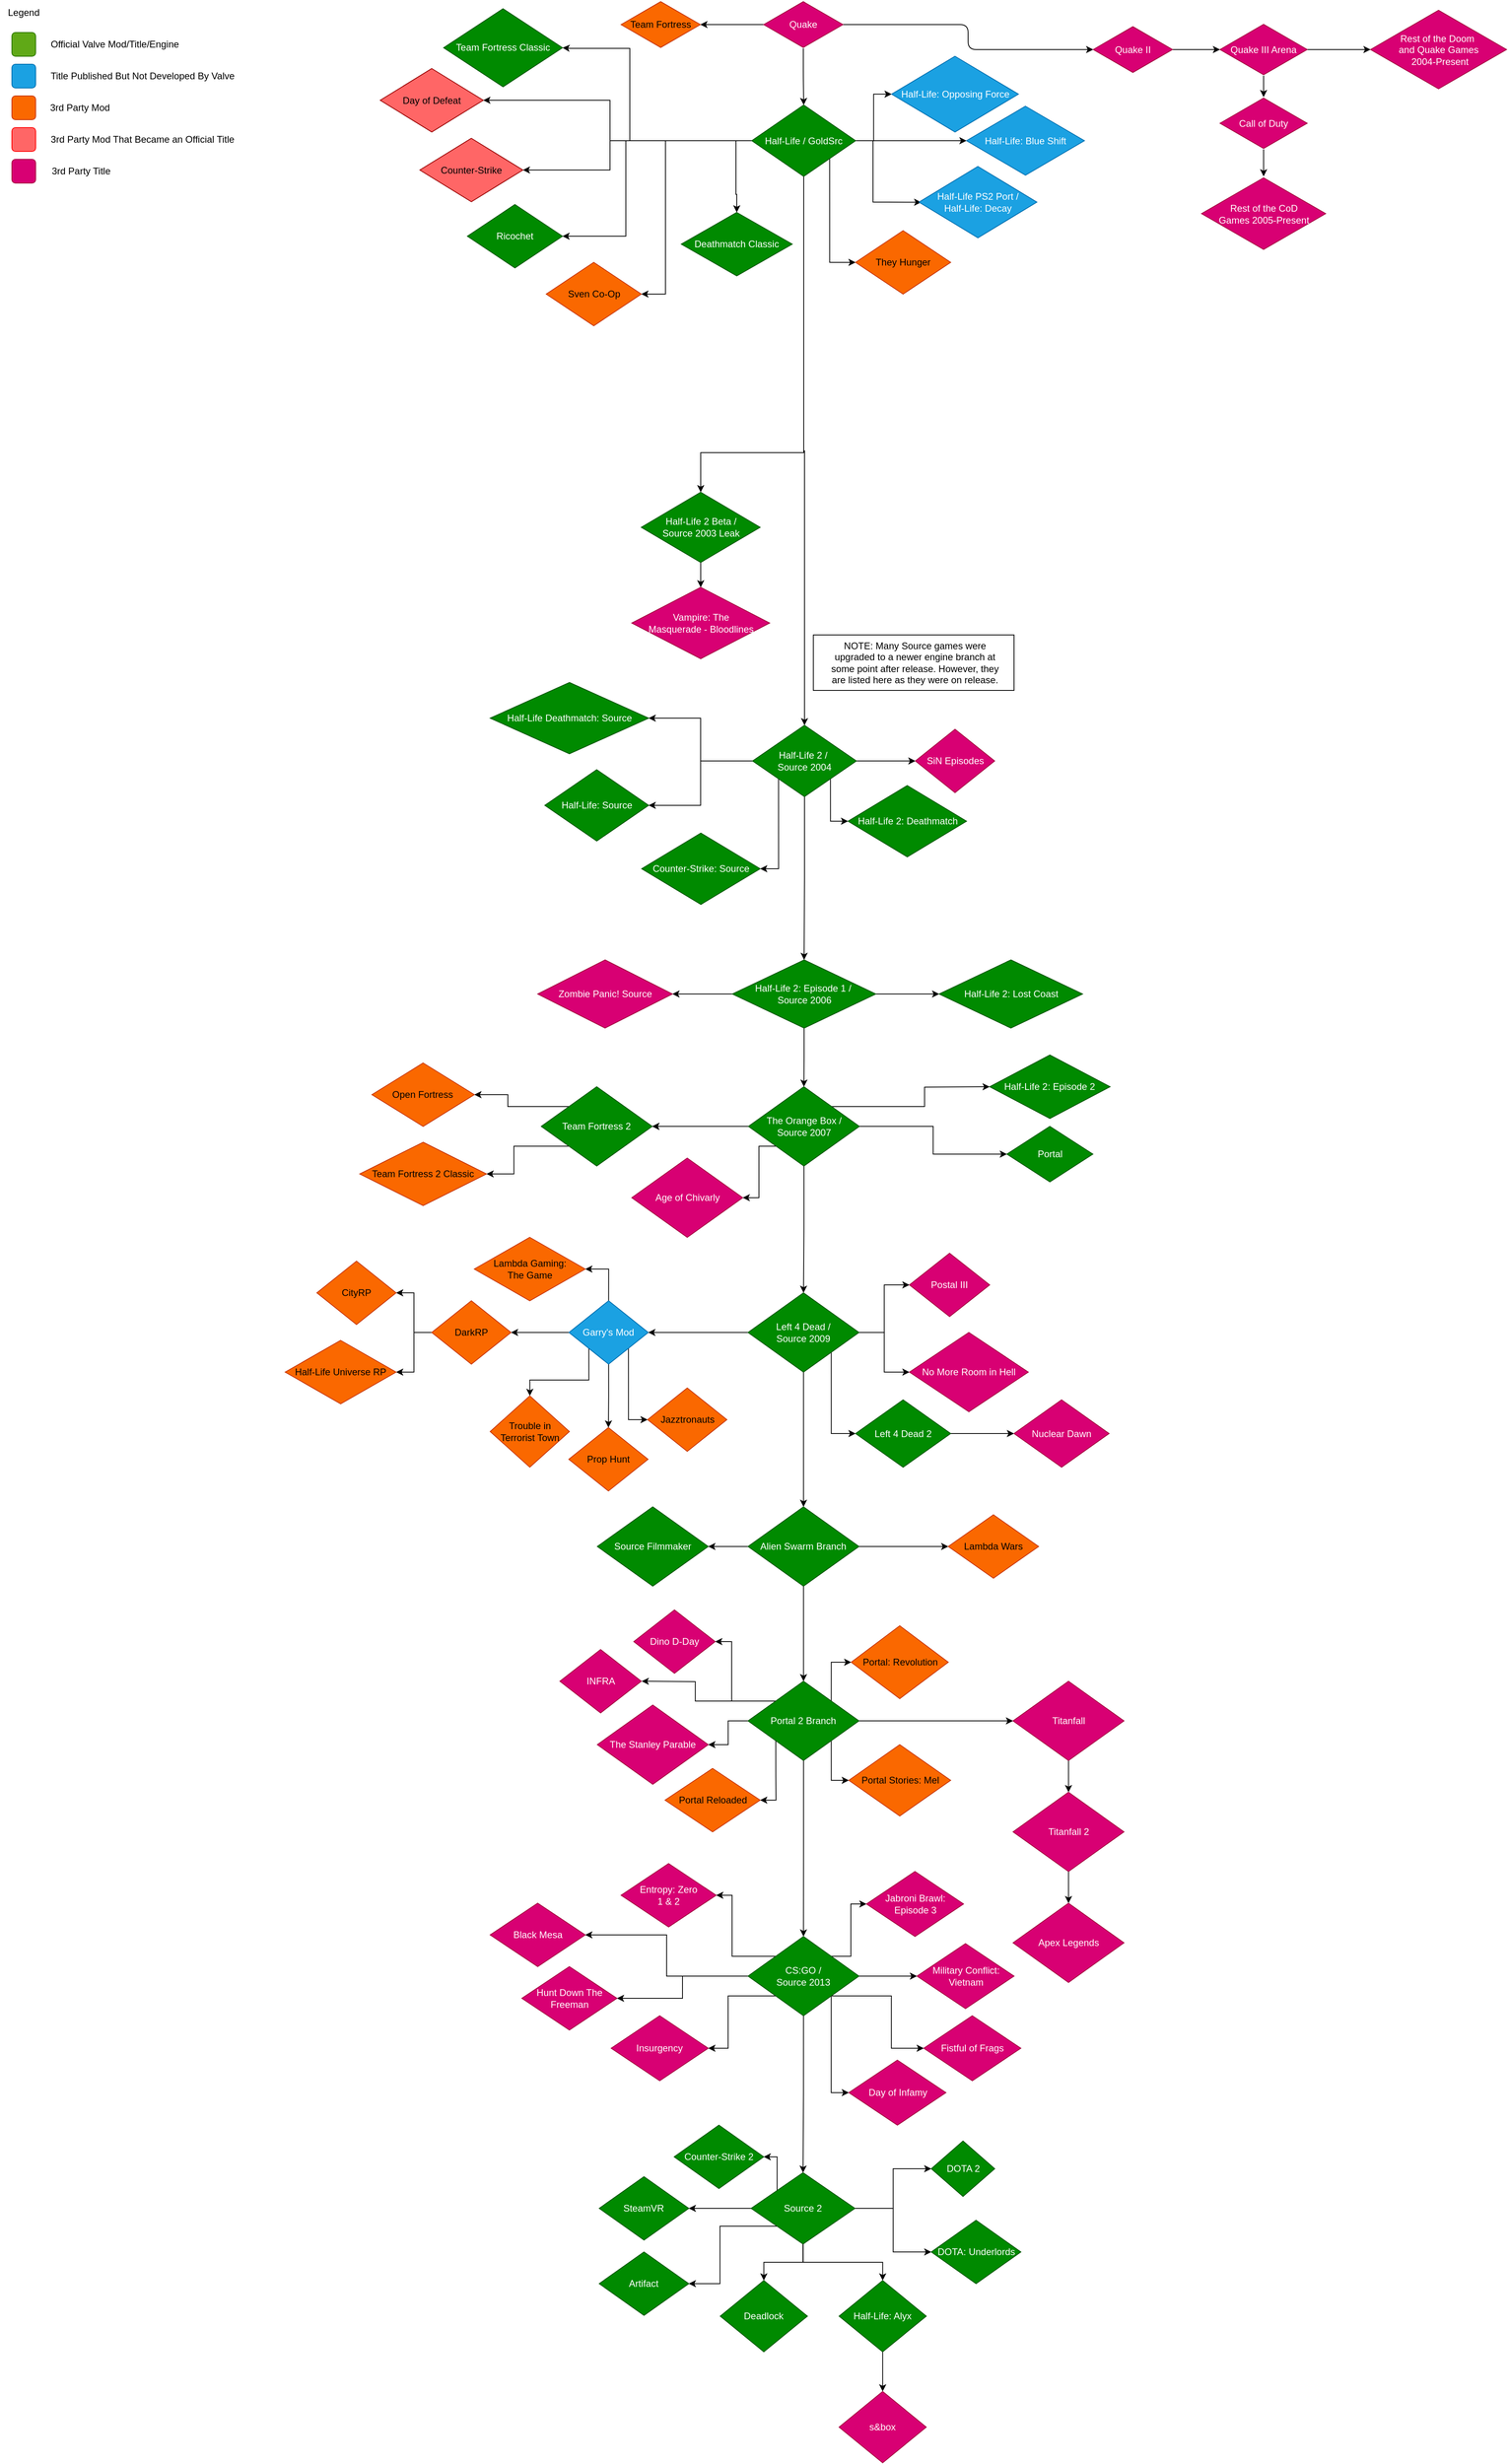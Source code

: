 <mxfile version="24.8.2">
  <diagram name="Page-1" id="zby8Wxxjh_6SGCrDghd_">
    <mxGraphModel dx="1366" dy="711" grid="1" gridSize="10" guides="1" tooltips="1" connect="1" arrows="1" fold="1" page="1" pageScale="1" pageWidth="2028" pageHeight="2028" math="0" shadow="0">
      <root>
        <mxCell id="0" />
        <mxCell id="1" parent="0" />
        <mxCell id="NXid-BT4yfgxMKIQa66q-1" value="" style="whiteSpace=wrap;html=1;aspect=fixed;fillColor=#60a917;strokeColor=#2D7600;fontColor=#ffffff;rounded=1;" parent="1" vertex="1">
          <mxGeometry x="15" y="50" width="30" height="30" as="geometry" />
        </mxCell>
        <mxCell id="NXid-BT4yfgxMKIQa66q-2" value="&lt;div&gt;Legend&lt;/div&gt;" style="text;html=1;align=center;verticalAlign=middle;whiteSpace=wrap;rounded=1;" parent="1" vertex="1">
          <mxGeometry y="10" width="60" height="30" as="geometry" />
        </mxCell>
        <mxCell id="NXid-BT4yfgxMKIQa66q-3" value="Official Valve Mod/Title/Engine" style="text;html=1;align=center;verticalAlign=middle;whiteSpace=wrap;rounded=1;" parent="1" vertex="1">
          <mxGeometry x="60" y="50" width="170" height="30" as="geometry" />
        </mxCell>
        <mxCell id="NXid-BT4yfgxMKIQa66q-5" value="" style="whiteSpace=wrap;html=1;aspect=fixed;fillColor=#1ba1e2;strokeColor=#006EAF;fontColor=#ffffff;rounded=1;" parent="1" vertex="1">
          <mxGeometry x="15" y="90" width="30" height="30" as="geometry" />
        </mxCell>
        <mxCell id="NXid-BT4yfgxMKIQa66q-6" value="Title Published But Not Developed By Valve" style="text;html=1;align=center;verticalAlign=middle;whiteSpace=wrap;rounded=1;" parent="1" vertex="1">
          <mxGeometry x="60" y="90" width="240" height="30" as="geometry" />
        </mxCell>
        <mxCell id="C-jzJU40o5kUoUtQNF1t-1" value="" style="whiteSpace=wrap;html=1;aspect=fixed;fillColor=#fa6800;strokeColor=#C73500;fontColor=#000000;rounded=1;" vertex="1" parent="1">
          <mxGeometry x="15" y="130" width="30" height="30" as="geometry" />
        </mxCell>
        <mxCell id="C-jzJU40o5kUoUtQNF1t-2" value="3rd Party Mod" style="text;html=1;align=center;verticalAlign=middle;whiteSpace=wrap;rounded=1;arcSize=50;" vertex="1" parent="1">
          <mxGeometry x="61" y="130" width="80" height="30" as="geometry" />
        </mxCell>
        <mxCell id="C-jzJU40o5kUoUtQNF1t-7" value="" style="whiteSpace=wrap;html=1;aspect=fixed;fillColor=#d80073;strokeColor=#A50040;fontColor=#ffffff;rounded=1;" vertex="1" parent="1">
          <mxGeometry x="15" y="210" width="30" height="30" as="geometry" />
        </mxCell>
        <mxCell id="C-jzJU40o5kUoUtQNF1t-8" value="&lt;div&gt;3rd Party Title&lt;/div&gt;" style="text;html=1;align=center;verticalAlign=middle;whiteSpace=wrap;rounded=1;" vertex="1" parent="1">
          <mxGeometry x="60" y="210" width="85" height="30" as="geometry" />
        </mxCell>
        <mxCell id="C-jzJU40o5kUoUtQNF1t-10" value="" style="whiteSpace=wrap;html=1;aspect=fixed;fillColor=#FF6666;strokeColor=#FF0000;rounded=1;" vertex="1" parent="1">
          <mxGeometry x="15" y="170" width="30" height="30" as="geometry" />
        </mxCell>
        <mxCell id="C-jzJU40o5kUoUtQNF1t-11" value="3rd Party Mod That Became an Official Title" style="text;html=1;align=center;verticalAlign=middle;whiteSpace=wrap;rounded=1;" vertex="1" parent="1">
          <mxGeometry x="60" y="170" width="240" height="30" as="geometry" />
        </mxCell>
        <mxCell id="C-jzJU40o5kUoUtQNF1t-25" value="" style="edgeStyle=orthogonalEdgeStyle;orthogonalLoop=1;jettySize=auto;html=1;fontFamily=Helvetica;fontSize=12;fontColor=default;resizable=1;rounded=1;entryX=0.5;entryY=0;entryDx=0;entryDy=0;" edge="1" parent="1" source="C-jzJU40o5kUoUtQNF1t-17" target="C-jzJU40o5kUoUtQNF1t-59">
          <mxGeometry relative="1" as="geometry">
            <mxPoint x="1014" y="150" as="targetPoint" />
          </mxGeometry>
        </mxCell>
        <mxCell id="C-jzJU40o5kUoUtQNF1t-27" value="" style="edgeStyle=orthogonalEdgeStyle;orthogonalLoop=1;jettySize=auto;html=1;fontFamily=Helvetica;fontSize=12;fontColor=default;resizable=1;rounded=1;" edge="1" parent="1" source="C-jzJU40o5kUoUtQNF1t-17" target="C-jzJU40o5kUoUtQNF1t-26">
          <mxGeometry relative="1" as="geometry" />
        </mxCell>
        <mxCell id="C-jzJU40o5kUoUtQNF1t-96" value="" style="edgeStyle=orthogonalEdgeStyle;rounded=0;orthogonalLoop=1;jettySize=auto;html=1;" edge="1" parent="1" source="C-jzJU40o5kUoUtQNF1t-17" target="C-jzJU40o5kUoUtQNF1t-95">
          <mxGeometry relative="1" as="geometry" />
        </mxCell>
        <mxCell id="C-jzJU40o5kUoUtQNF1t-17" value="&lt;div&gt;Quake&lt;/div&gt;" style="html=1;whiteSpace=wrap;aspect=fixed;shape=isoRectangle;movable=1;resizable=1;rotatable=1;deletable=1;editable=1;locked=0;connectable=1;points=[[0,0.5,0,0,0],[0.5,0,0,0,0],[0.5,1,0,0,0],[1,0.5,0,0,0]];fillColor=#d80073;fontColor=#ffffff;strokeColor=#A50040;rounded=1;" vertex="1" parent="1">
          <mxGeometry x="964" y="10" width="100" height="60" as="geometry" />
        </mxCell>
        <mxCell id="C-jzJU40o5kUoUtQNF1t-29" value="" style="edgeStyle=orthogonalEdgeStyle;orthogonalLoop=1;jettySize=auto;html=1;fontFamily=Helvetica;fontSize=12;fontColor=default;resizable=1;rounded=1;" edge="1" parent="1" source="C-jzJU40o5kUoUtQNF1t-26" target="C-jzJU40o5kUoUtQNF1t-28">
          <mxGeometry relative="1" as="geometry" />
        </mxCell>
        <mxCell id="C-jzJU40o5kUoUtQNF1t-26" value="&lt;div&gt;Quake II&lt;/div&gt;" style="html=1;whiteSpace=wrap;aspect=fixed;shape=isoRectangle;movable=1;resizable=1;rotatable=1;deletable=1;editable=1;locked=0;connectable=1;points=[[0,0.5,0,0,0],[0.5,0,0,0,0],[0.5,1,0,0,0],[1,0.5,0,0,0]];fillColor=#d80073;fontColor=#ffffff;strokeColor=#A50040;rounded=1;" vertex="1" parent="1">
          <mxGeometry x="1380" y="41.5" width="100" height="60" as="geometry" />
        </mxCell>
        <mxCell id="C-jzJU40o5kUoUtQNF1t-38" value="" style="edgeStyle=orthogonalEdgeStyle;orthogonalLoop=1;jettySize=auto;html=1;fontFamily=Helvetica;fontSize=12;fontColor=default;resizable=1;rounded=1;" edge="1" parent="1" source="C-jzJU40o5kUoUtQNF1t-28" target="C-jzJU40o5kUoUtQNF1t-37">
          <mxGeometry relative="1" as="geometry" />
        </mxCell>
        <mxCell id="C-jzJU40o5kUoUtQNF1t-40" value="" style="edgeStyle=orthogonalEdgeStyle;orthogonalLoop=1;jettySize=auto;html=1;fontFamily=Helvetica;fontSize=12;fontColor=default;resizable=1;rounded=1;" edge="1" parent="1" source="C-jzJU40o5kUoUtQNF1t-28" target="C-jzJU40o5kUoUtQNF1t-39">
          <mxGeometry relative="1" as="geometry" />
        </mxCell>
        <mxCell id="C-jzJU40o5kUoUtQNF1t-28" value="&lt;div&gt;Quake III Arena&lt;/div&gt;" style="html=1;whiteSpace=wrap;aspect=fixed;shape=isoRectangle;movable=1;resizable=1;rotatable=1;deletable=1;editable=1;locked=0;connectable=1;points=[[0,0.5,0,0,0],[0.5,0,0,0,0],[0.5,1,0,0,0],[1,0.5,0,0,0]];fillColor=#d80073;fontColor=#ffffff;strokeColor=#A50040;rounded=1;" vertex="1" parent="1">
          <mxGeometry x="1540" y="38.5" width="110" height="66" as="geometry" />
        </mxCell>
        <mxCell id="C-jzJU40o5kUoUtQNF1t-61" value="" style="edgeStyle=orthogonalEdgeStyle;rounded=0;orthogonalLoop=1;jettySize=auto;html=1;" edge="1" parent="1" source="C-jzJU40o5kUoUtQNF1t-37" target="C-jzJU40o5kUoUtQNF1t-60">
          <mxGeometry relative="1" as="geometry" />
        </mxCell>
        <mxCell id="C-jzJU40o5kUoUtQNF1t-37" value="&lt;div&gt;Call of Duty&lt;/div&gt;" style="html=1;whiteSpace=wrap;aspect=fixed;shape=isoRectangle;movable=1;resizable=1;rotatable=1;deletable=1;editable=1;locked=0;connectable=1;points=[[0,0.5,0,0,0],[0.5,0,0,0,0],[0.5,1,0,0,0],[1,0.5,0,0,0]];fillColor=#d80073;fontColor=#ffffff;strokeColor=#A50040;rounded=1;" vertex="1" parent="1">
          <mxGeometry x="1540" y="131.5" width="110" height="66" as="geometry" />
        </mxCell>
        <mxCell id="C-jzJU40o5kUoUtQNF1t-39" value="&lt;div&gt;Rest of the Doom&amp;nbsp;&lt;/div&gt;&lt;div&gt;and Quake Games&lt;/div&gt;&amp;nbsp;2004-Present" style="html=1;whiteSpace=wrap;aspect=fixed;shape=isoRectangle;movable=1;resizable=1;rotatable=1;deletable=1;editable=1;locked=0;connectable=1;points=[[0,0.5,0,0,0],[0.5,0,0,0,0],[0.5,1,0,0,0],[1,0.5,0,0,0]];fillColor=#d80073;fontColor=#ffffff;strokeColor=#A50040;rounded=1;" vertex="1" parent="1">
          <mxGeometry x="1730" y="20" width="171.67" height="103" as="geometry" />
        </mxCell>
        <mxCell id="C-jzJU40o5kUoUtQNF1t-63" value="" style="edgeStyle=orthogonalEdgeStyle;rounded=0;orthogonalLoop=1;jettySize=auto;html=1;" edge="1" parent="1" source="C-jzJU40o5kUoUtQNF1t-59" target="C-jzJU40o5kUoUtQNF1t-62">
          <mxGeometry relative="1" as="geometry" />
        </mxCell>
        <mxCell id="C-jzJU40o5kUoUtQNF1t-83" style="edgeStyle=orthogonalEdgeStyle;rounded=0;orthogonalLoop=1;jettySize=auto;html=1;exitX=0.5;exitY=1;exitDx=0;exitDy=0;entryX=0.5;entryY=0;entryDx=0;entryDy=0;" edge="1" parent="1" source="C-jzJU40o5kUoUtQNF1t-59" target="C-jzJU40o5kUoUtQNF1t-81">
          <mxGeometry relative="1" as="geometry">
            <Array as="points">
              <mxPoint x="1015" y="580" />
              <mxPoint x="885" y="580" />
            </Array>
          </mxGeometry>
        </mxCell>
        <mxCell id="C-jzJU40o5kUoUtQNF1t-100" style="edgeStyle=orthogonalEdgeStyle;rounded=0;orthogonalLoop=1;jettySize=auto;html=1;exitX=0;exitY=0.5;exitDx=0;exitDy=0;entryX=1;entryY=0.5;entryDx=0;entryDy=0;" edge="1" parent="1" source="C-jzJU40o5kUoUtQNF1t-59" target="C-jzJU40o5kUoUtQNF1t-99">
          <mxGeometry relative="1" as="geometry">
            <Array as="points">
              <mxPoint x="795" y="187" />
              <mxPoint x="795" y="70" />
              <mxPoint x="720" y="70" />
            </Array>
          </mxGeometry>
        </mxCell>
        <mxCell id="C-jzJU40o5kUoUtQNF1t-104" style="edgeStyle=orthogonalEdgeStyle;rounded=0;orthogonalLoop=1;jettySize=auto;html=1;exitX=0;exitY=0.5;exitDx=0;exitDy=0;entryX=1;entryY=0.5;entryDx=0;entryDy=0;" edge="1" parent="1" source="C-jzJU40o5kUoUtQNF1t-59" target="C-jzJU40o5kUoUtQNF1t-103">
          <mxGeometry relative="1" as="geometry">
            <Array as="points">
              <mxPoint x="770" y="187" />
              <mxPoint x="770" y="135" />
            </Array>
          </mxGeometry>
        </mxCell>
        <mxCell id="C-jzJU40o5kUoUtQNF1t-106" style="edgeStyle=orthogonalEdgeStyle;rounded=0;orthogonalLoop=1;jettySize=auto;html=1;exitX=0;exitY=0.5;exitDx=0;exitDy=0;entryX=1;entryY=0.5;entryDx=0;entryDy=0;" edge="1" parent="1" source="C-jzJU40o5kUoUtQNF1t-59" target="C-jzJU40o5kUoUtQNF1t-105">
          <mxGeometry relative="1" as="geometry">
            <Array as="points">
              <mxPoint x="770" y="187" />
              <mxPoint x="770" y="223" />
            </Array>
          </mxGeometry>
        </mxCell>
        <mxCell id="C-jzJU40o5kUoUtQNF1t-108" style="edgeStyle=orthogonalEdgeStyle;rounded=0;orthogonalLoop=1;jettySize=auto;html=1;exitX=0;exitY=0.5;exitDx=0;exitDy=0;entryX=1;entryY=0.5;entryDx=0;entryDy=0;" edge="1" parent="1" source="C-jzJU40o5kUoUtQNF1t-59" target="C-jzJU40o5kUoUtQNF1t-107">
          <mxGeometry relative="1" as="geometry">
            <Array as="points">
              <mxPoint x="790" y="187" />
              <mxPoint x="790" y="307" />
            </Array>
          </mxGeometry>
        </mxCell>
        <mxCell id="C-jzJU40o5kUoUtQNF1t-110" style="edgeStyle=orthogonalEdgeStyle;rounded=0;orthogonalLoop=1;jettySize=auto;html=1;exitX=1;exitY=0.5;exitDx=0;exitDy=0;" edge="1" parent="1" source="C-jzJU40o5kUoUtQNF1t-59" target="C-jzJU40o5kUoUtQNF1t-109">
          <mxGeometry relative="1" as="geometry" />
        </mxCell>
        <mxCell id="C-jzJU40o5kUoUtQNF1t-112" style="edgeStyle=orthogonalEdgeStyle;rounded=0;orthogonalLoop=1;jettySize=auto;html=1;exitX=1;exitY=0.5;exitDx=0;exitDy=0;entryX=0;entryY=0.5;entryDx=0;entryDy=0;" edge="1" parent="1" source="C-jzJU40o5kUoUtQNF1t-59" target="C-jzJU40o5kUoUtQNF1t-111">
          <mxGeometry relative="1" as="geometry" />
        </mxCell>
        <mxCell id="C-jzJU40o5kUoUtQNF1t-114" style="edgeStyle=orthogonalEdgeStyle;rounded=0;orthogonalLoop=1;jettySize=auto;html=1;exitX=1;exitY=0.5;exitDx=0;exitDy=0;entryX=0.019;entryY=0.502;entryDx=0;entryDy=0;entryPerimeter=0;" edge="1" parent="1">
          <mxGeometry relative="1" as="geometry">
            <mxPoint x="1082" y="186.5" as="sourcePoint" />
            <mxPoint x="1162.828" y="264.18" as="targetPoint" />
            <Array as="points">
              <mxPoint x="1102" y="187" />
              <mxPoint x="1102" y="264" />
              <mxPoint x="1120" y="264" />
            </Array>
          </mxGeometry>
        </mxCell>
        <mxCell id="C-jzJU40o5kUoUtQNF1t-116" style="edgeStyle=orthogonalEdgeStyle;rounded=0;orthogonalLoop=1;jettySize=auto;html=1;exitX=0;exitY=0.5;exitDx=0;exitDy=0;entryX=1;entryY=0.5;entryDx=0;entryDy=0;" edge="1" parent="1" source="C-jzJU40o5kUoUtQNF1t-59" target="C-jzJU40o5kUoUtQNF1t-115">
          <mxGeometry relative="1" as="geometry">
            <Array as="points">
              <mxPoint x="840" y="187" />
              <mxPoint x="840" y="380" />
            </Array>
          </mxGeometry>
        </mxCell>
        <mxCell id="C-jzJU40o5kUoUtQNF1t-122" style="edgeStyle=orthogonalEdgeStyle;rounded=0;orthogonalLoop=1;jettySize=auto;html=1;exitX=0;exitY=0.5;exitDx=0;exitDy=0;" edge="1" parent="1" source="C-jzJU40o5kUoUtQNF1t-59" target="C-jzJU40o5kUoUtQNF1t-118">
          <mxGeometry relative="1" as="geometry" />
        </mxCell>
        <mxCell id="C-jzJU40o5kUoUtQNF1t-169" style="edgeStyle=orthogonalEdgeStyle;rounded=0;orthogonalLoop=1;jettySize=auto;html=1;exitX=1;exitY=1;exitDx=0;exitDy=0;entryX=0;entryY=0.5;entryDx=0;entryDy=0;" edge="1" parent="1" source="C-jzJU40o5kUoUtQNF1t-59" target="C-jzJU40o5kUoUtQNF1t-168">
          <mxGeometry relative="1" as="geometry" />
        </mxCell>
        <mxCell id="C-jzJU40o5kUoUtQNF1t-59" value="Half-Life / GoldSrc" style="rhombus;whiteSpace=wrap;html=1;fillColor=#008a00;fontColor=#ffffff;strokeColor=#005700;" vertex="1" parent="1">
          <mxGeometry x="949" y="141.5" width="131" height="90" as="geometry" />
        </mxCell>
        <mxCell id="C-jzJU40o5kUoUtQNF1t-60" value="&lt;div&gt;Rest of the CoD&lt;/div&gt;&lt;div&gt;Games 2005-Present&lt;/div&gt;" style="html=1;whiteSpace=wrap;aspect=fixed;shape=isoRectangle;movable=1;resizable=1;rotatable=1;deletable=1;editable=1;locked=0;connectable=1;points=[[0,0.5,0,0,0],[0.5,0,0,0,0],[0.5,1,0,0,0],[1,0.5,0,0,0]];fillColor=#d80073;fontColor=#ffffff;strokeColor=#A50040;rounded=1;" vertex="1" parent="1">
          <mxGeometry x="1516.67" y="231.5" width="156.67" height="94" as="geometry" />
        </mxCell>
        <mxCell id="C-jzJU40o5kUoUtQNF1t-80" style="edgeStyle=orthogonalEdgeStyle;rounded=0;orthogonalLoop=1;jettySize=auto;html=1;exitX=1;exitY=0.5;exitDx=0;exitDy=0;entryX=0;entryY=0.5;entryDx=0;entryDy=0;" edge="1" parent="1" source="C-jzJU40o5kUoUtQNF1t-62" target="C-jzJU40o5kUoUtQNF1t-79">
          <mxGeometry relative="1" as="geometry" />
        </mxCell>
        <mxCell id="C-jzJU40o5kUoUtQNF1t-160" value="" style="edgeStyle=orthogonalEdgeStyle;rounded=0;orthogonalLoop=1;jettySize=auto;html=1;" edge="1" parent="1" source="C-jzJU40o5kUoUtQNF1t-62" target="C-jzJU40o5kUoUtQNF1t-159">
          <mxGeometry relative="1" as="geometry" />
        </mxCell>
        <mxCell id="C-jzJU40o5kUoUtQNF1t-165" style="edgeStyle=orthogonalEdgeStyle;rounded=0;orthogonalLoop=1;jettySize=auto;html=1;exitX=0;exitY=0.5;exitDx=0;exitDy=0;" edge="1" parent="1" source="C-jzJU40o5kUoUtQNF1t-62" target="C-jzJU40o5kUoUtQNF1t-164">
          <mxGeometry relative="1" as="geometry" />
        </mxCell>
        <mxCell id="C-jzJU40o5kUoUtQNF1t-185" style="edgeStyle=orthogonalEdgeStyle;rounded=0;orthogonalLoop=1;jettySize=auto;html=1;exitX=1;exitY=1;exitDx=0;exitDy=0;entryX=0;entryY=0.5;entryDx=0;entryDy=0;" edge="1" parent="1" source="C-jzJU40o5kUoUtQNF1t-62" target="C-jzJU40o5kUoUtQNF1t-184">
          <mxGeometry relative="1" as="geometry" />
        </mxCell>
        <mxCell id="C-jzJU40o5kUoUtQNF1t-187" style="edgeStyle=orthogonalEdgeStyle;rounded=0;orthogonalLoop=1;jettySize=auto;html=1;exitX=0;exitY=0.5;exitDx=0;exitDy=0;entryX=1;entryY=0.5;entryDx=0;entryDy=0;" edge="1" parent="1" source="C-jzJU40o5kUoUtQNF1t-62" target="C-jzJU40o5kUoUtQNF1t-186">
          <mxGeometry relative="1" as="geometry" />
        </mxCell>
        <mxCell id="C-jzJU40o5kUoUtQNF1t-195" style="edgeStyle=orthogonalEdgeStyle;rounded=0;orthogonalLoop=1;jettySize=auto;html=1;exitX=0;exitY=1;exitDx=0;exitDy=0;entryX=1;entryY=0.5;entryDx=0;entryDy=0;" edge="1" parent="1" source="C-jzJU40o5kUoUtQNF1t-62" target="C-jzJU40o5kUoUtQNF1t-166">
          <mxGeometry relative="1" as="geometry" />
        </mxCell>
        <mxCell id="C-jzJU40o5kUoUtQNF1t-62" value="&lt;div&gt;Half-Life 2 /&amp;nbsp;&lt;/div&gt;&lt;div&gt;Source 2004&lt;/div&gt;" style="rhombus;whiteSpace=wrap;html=1;fillColor=#008a00;fontColor=#ffffff;strokeColor=#005700;" vertex="1" parent="1">
          <mxGeometry x="950" y="924" width="131" height="90" as="geometry" />
        </mxCell>
        <mxCell id="C-jzJU40o5kUoUtQNF1t-71" style="edgeStyle=orthogonalEdgeStyle;rounded=0;orthogonalLoop=1;jettySize=auto;html=1;exitX=0.5;exitY=1;exitDx=0;exitDy=0;entryX=0.5;entryY=0;entryDx=0;entryDy=0;" edge="1" parent="1" source="C-jzJU40o5kUoUtQNF1t-64" target="C-jzJU40o5kUoUtQNF1t-70">
          <mxGeometry relative="1" as="geometry" />
        </mxCell>
        <mxCell id="C-jzJU40o5kUoUtQNF1t-73" style="edgeStyle=orthogonalEdgeStyle;rounded=0;orthogonalLoop=1;jettySize=auto;html=1;exitX=0.5;exitY=1;exitDx=0;exitDy=0;entryX=0.5;entryY=0;entryDx=0;entryDy=0;" edge="1" parent="1" source="C-jzJU40o5kUoUtQNF1t-64" target="C-jzJU40o5kUoUtQNF1t-72">
          <mxGeometry relative="1" as="geometry" />
        </mxCell>
        <mxCell id="C-jzJU40o5kUoUtQNF1t-98" style="edgeStyle=orthogonalEdgeStyle;rounded=0;orthogonalLoop=1;jettySize=auto;html=1;exitX=1;exitY=0.5;exitDx=0;exitDy=0;entryX=0;entryY=0.5;entryDx=0;entryDy=0;" edge="1" parent="1" source="C-jzJU40o5kUoUtQNF1t-64" target="C-jzJU40o5kUoUtQNF1t-97">
          <mxGeometry relative="1" as="geometry" />
        </mxCell>
        <mxCell id="C-jzJU40o5kUoUtQNF1t-223" value="" style="edgeStyle=orthogonalEdgeStyle;rounded=0;orthogonalLoop=1;jettySize=auto;html=1;" edge="1" parent="1" source="C-jzJU40o5kUoUtQNF1t-64" target="C-jzJU40o5kUoUtQNF1t-222">
          <mxGeometry relative="1" as="geometry" />
        </mxCell>
        <mxCell id="C-jzJU40o5kUoUtQNF1t-240" style="edgeStyle=orthogonalEdgeStyle;rounded=0;orthogonalLoop=1;jettySize=auto;html=1;exitX=0;exitY=1;exitDx=0;exitDy=0;entryX=1;entryY=0.5;entryDx=0;entryDy=0;" edge="1" parent="1" source="C-jzJU40o5kUoUtQNF1t-64" target="C-jzJU40o5kUoUtQNF1t-239">
          <mxGeometry relative="1" as="geometry" />
        </mxCell>
        <mxCell id="C-jzJU40o5kUoUtQNF1t-242" style="edgeStyle=orthogonalEdgeStyle;rounded=0;orthogonalLoop=1;jettySize=auto;html=1;exitX=1;exitY=0.5;exitDx=0;exitDy=0;entryX=0;entryY=0.5;entryDx=0;entryDy=0;" edge="1" parent="1" source="C-jzJU40o5kUoUtQNF1t-64" target="C-jzJU40o5kUoUtQNF1t-241">
          <mxGeometry relative="1" as="geometry" />
        </mxCell>
        <mxCell id="C-jzJU40o5kUoUtQNF1t-245" style="edgeStyle=orthogonalEdgeStyle;rounded=0;orthogonalLoop=1;jettySize=auto;html=1;exitX=0;exitY=0;exitDx=0;exitDy=0;entryX=1;entryY=0.5;entryDx=0;entryDy=0;" edge="1" parent="1" source="C-jzJU40o5kUoUtQNF1t-64" target="C-jzJU40o5kUoUtQNF1t-244">
          <mxGeometry relative="1" as="geometry" />
        </mxCell>
        <mxCell id="C-jzJU40o5kUoUtQNF1t-64" value="Source 2" style="rhombus;whiteSpace=wrap;html=1;fillColor=#008a00;fontColor=#ffffff;strokeColor=#005700;" vertex="1" parent="1">
          <mxGeometry x="948.17" y="2750" width="131" height="90" as="geometry" />
        </mxCell>
        <mxCell id="C-jzJU40o5kUoUtQNF1t-75" style="edgeStyle=orthogonalEdgeStyle;rounded=0;orthogonalLoop=1;jettySize=auto;html=1;exitX=0.5;exitY=1;exitDx=0;exitDy=0;" edge="1" parent="1" source="C-jzJU40o5kUoUtQNF1t-70" target="C-jzJU40o5kUoUtQNF1t-74">
          <mxGeometry relative="1" as="geometry" />
        </mxCell>
        <mxCell id="C-jzJU40o5kUoUtQNF1t-70" value="Half-Life: Alyx" style="rhombus;whiteSpace=wrap;html=1;fillColor=#008a00;fontColor=#ffffff;strokeColor=#005700;" vertex="1" parent="1">
          <mxGeometry x="1059.17" y="2886" width="110" height="90" as="geometry" />
        </mxCell>
        <mxCell id="C-jzJU40o5kUoUtQNF1t-72" value="Deadlock" style="rhombus;whiteSpace=wrap;html=1;fillColor=#008a00;fontColor=#ffffff;strokeColor=#005700;" vertex="1" parent="1">
          <mxGeometry x="909.17" y="2886" width="110" height="90" as="geometry" />
        </mxCell>
        <mxCell id="C-jzJU40o5kUoUtQNF1t-74" value="s&amp;amp;box" style="rhombus;whiteSpace=wrap;html=1;fillColor=#d80073;fontColor=#ffffff;strokeColor=#A50040;" vertex="1" parent="1">
          <mxGeometry x="1059.17" y="3026" width="110" height="90" as="geometry" />
        </mxCell>
        <mxCell id="C-jzJU40o5kUoUtQNF1t-79" value="SiN Episodes" style="rhombus;whiteSpace=wrap;html=1;fillColor=#d80073;fontColor=#ffffff;strokeColor=#A50040;" vertex="1" parent="1">
          <mxGeometry x="1155.5" y="929" width="100" height="80" as="geometry" />
        </mxCell>
        <mxCell id="C-jzJU40o5kUoUtQNF1t-85" value="" style="edgeStyle=orthogonalEdgeStyle;rounded=0;orthogonalLoop=1;jettySize=auto;html=1;" edge="1" parent="1" source="C-jzJU40o5kUoUtQNF1t-81" target="C-jzJU40o5kUoUtQNF1t-84">
          <mxGeometry relative="1" as="geometry" />
        </mxCell>
        <mxCell id="C-jzJU40o5kUoUtQNF1t-81" value="&lt;div&gt;Half-Life 2 Beta /&lt;/div&gt;&lt;div&gt;Source 2003 Leak&lt;/div&gt;" style="rhombus;whiteSpace=wrap;html=1;fillColor=#008a00;fontColor=#ffffff;strokeColor=#005700;" vertex="1" parent="1">
          <mxGeometry x="809.5" y="630" width="150" height="88.5" as="geometry" />
        </mxCell>
        <mxCell id="C-jzJU40o5kUoUtQNF1t-84" value="&lt;div&gt;Vampire: The&lt;/div&gt;&lt;div&gt;Masquerade - Bloodlines&lt;/div&gt;" style="rhombus;whiteSpace=wrap;html=1;fillColor=#d80073;fontColor=#ffffff;strokeColor=#A50040;" vertex="1" parent="1">
          <mxGeometry x="797.5" y="750" width="174" height="90" as="geometry" />
        </mxCell>
        <mxCell id="C-jzJU40o5kUoUtQNF1t-89" value="" style="edgeStyle=orthogonalEdgeStyle;rounded=0;orthogonalLoop=1;jettySize=auto;html=1;" edge="1" parent="1" source="C-jzJU40o5kUoUtQNF1t-86" target="C-jzJU40o5kUoUtQNF1t-88">
          <mxGeometry relative="1" as="geometry" />
        </mxCell>
        <mxCell id="C-jzJU40o5kUoUtQNF1t-90" value="" style="edgeStyle=orthogonalEdgeStyle;rounded=0;orthogonalLoop=1;jettySize=auto;html=1;" edge="1" parent="1" source="C-jzJU40o5kUoUtQNF1t-86" target="C-jzJU40o5kUoUtQNF1t-88">
          <mxGeometry relative="1" as="geometry" />
        </mxCell>
        <mxCell id="C-jzJU40o5kUoUtQNF1t-92" value="" style="edgeStyle=orthogonalEdgeStyle;rounded=0;orthogonalLoop=1;jettySize=auto;html=1;" edge="1" parent="1" source="C-jzJU40o5kUoUtQNF1t-86" target="C-jzJU40o5kUoUtQNF1t-91">
          <mxGeometry relative="1" as="geometry" />
        </mxCell>
        <mxCell id="C-jzJU40o5kUoUtQNF1t-125" value="" style="edgeStyle=orthogonalEdgeStyle;rounded=0;orthogonalLoop=1;jettySize=auto;html=1;entryX=0.5;entryY=0;entryDx=0;entryDy=0;" edge="1" parent="1" source="C-jzJU40o5kUoUtQNF1t-86" target="C-jzJU40o5kUoUtQNF1t-124">
          <mxGeometry relative="1" as="geometry">
            <mxPoint x="1014.75" y="1560" as="targetPoint" />
          </mxGeometry>
        </mxCell>
        <mxCell id="C-jzJU40o5kUoUtQNF1t-156" style="edgeStyle=orthogonalEdgeStyle;rounded=0;orthogonalLoop=1;jettySize=auto;html=1;exitX=1;exitY=0;exitDx=0;exitDy=0;entryX=0;entryY=0.5;entryDx=0;entryDy=0;" edge="1" parent="1" source="C-jzJU40o5kUoUtQNF1t-86">
          <mxGeometry relative="1" as="geometry">
            <mxPoint x="1249.25" y="1380" as="targetPoint" />
          </mxGeometry>
        </mxCell>
        <mxCell id="C-jzJU40o5kUoUtQNF1t-171" style="edgeStyle=orthogonalEdgeStyle;rounded=0;orthogonalLoop=1;jettySize=auto;html=1;exitX=0;exitY=1;exitDx=0;exitDy=0;" edge="1" parent="1" source="C-jzJU40o5kUoUtQNF1t-86" target="C-jzJU40o5kUoUtQNF1t-170">
          <mxGeometry relative="1" as="geometry">
            <Array as="points">
              <mxPoint x="958" y="1455" />
              <mxPoint x="958" y="1520" />
            </Array>
          </mxGeometry>
        </mxCell>
        <mxCell id="C-jzJU40o5kUoUtQNF1t-86" value="&lt;div&gt;The Orange Box /&lt;/div&gt;&lt;div&gt;Source 2007&lt;/div&gt;" style="rhombus;whiteSpace=wrap;html=1;fillColor=#008a00;fontColor=#ffffff;strokeColor=#005700;" vertex="1" parent="1">
          <mxGeometry x="944.75" y="1380" width="140" height="100" as="geometry" />
        </mxCell>
        <mxCell id="C-jzJU40o5kUoUtQNF1t-190" style="edgeStyle=orthogonalEdgeStyle;rounded=0;orthogonalLoop=1;jettySize=auto;html=1;exitX=0;exitY=0;exitDx=0;exitDy=0;entryX=1;entryY=0.5;entryDx=0;entryDy=0;" edge="1" parent="1" source="C-jzJU40o5kUoUtQNF1t-88" target="C-jzJU40o5kUoUtQNF1t-189">
          <mxGeometry relative="1" as="geometry" />
        </mxCell>
        <mxCell id="C-jzJU40o5kUoUtQNF1t-191" style="edgeStyle=orthogonalEdgeStyle;rounded=0;orthogonalLoop=1;jettySize=auto;html=1;exitX=0;exitY=1;exitDx=0;exitDy=0;entryX=1;entryY=0.5;entryDx=0;entryDy=0;" edge="1" parent="1" source="C-jzJU40o5kUoUtQNF1t-88" target="C-jzJU40o5kUoUtQNF1t-188">
          <mxGeometry relative="1" as="geometry" />
        </mxCell>
        <mxCell id="C-jzJU40o5kUoUtQNF1t-88" value="Team Fortress 2" style="rhombus;whiteSpace=wrap;html=1;fillColor=#008a00;fontColor=#ffffff;strokeColor=#005700;" vertex="1" parent="1">
          <mxGeometry x="683.25" y="1380" width="140" height="100" as="geometry" />
        </mxCell>
        <mxCell id="C-jzJU40o5kUoUtQNF1t-91" value="Portal" style="rhombus;whiteSpace=wrap;html=1;fillColor=#008a00;fontColor=#ffffff;strokeColor=#005700;" vertex="1" parent="1">
          <mxGeometry x="1271" y="1430" width="108.5" height="70" as="geometry" />
        </mxCell>
        <mxCell id="C-jzJU40o5kUoUtQNF1t-95" value="Team Fortress" style="html=1;whiteSpace=wrap;aspect=fixed;shape=isoRectangle;movable=1;resizable=1;rotatable=1;deletable=1;editable=1;locked=0;connectable=1;points=[[0,0.5,0,0,0],[0.5,0,0,0,0],[0.5,1,0,0,0],[1,0.5,0,0,0]];fillColor=#fa6800;fontColor=#000000;strokeColor=#C73500;rounded=1;" vertex="1" parent="1">
          <mxGeometry x="784" y="10" width="100" height="60" as="geometry" />
        </mxCell>
        <mxCell id="C-jzJU40o5kUoUtQNF1t-97" value="&lt;div&gt;DOTA 2&lt;/div&gt;" style="rhombus;whiteSpace=wrap;html=1;fillColor=#008a00;fontColor=#ffffff;strokeColor=#005700;" vertex="1" parent="1">
          <mxGeometry x="1175.58" y="2710" width="80" height="70" as="geometry" />
        </mxCell>
        <mxCell id="C-jzJU40o5kUoUtQNF1t-99" value="Team Fortress Classic" style="rhombus;whiteSpace=wrap;html=1;fillColor=#008a00;fontColor=#ffffff;strokeColor=#005700;" vertex="1" parent="1">
          <mxGeometry x="560" y="20" width="150" height="98.5" as="geometry" />
        </mxCell>
        <mxCell id="C-jzJU40o5kUoUtQNF1t-103" value="Day of Defeat" style="rhombus;whiteSpace=wrap;html=1;fillColor=#FF6666;fontColor=#000000;strokeColor=#990000;" vertex="1" parent="1">
          <mxGeometry x="480" y="95.5" width="130" height="80" as="geometry" />
        </mxCell>
        <mxCell id="C-jzJU40o5kUoUtQNF1t-105" value="Counter-Strike" style="rhombus;whiteSpace=wrap;html=1;fillColor=#FF6666;fontColor=#000000;strokeColor=#990000;" vertex="1" parent="1">
          <mxGeometry x="530" y="183.5" width="130" height="80" as="geometry" />
        </mxCell>
        <mxCell id="C-jzJU40o5kUoUtQNF1t-107" value="Ricochet" style="rhombus;whiteSpace=wrap;html=1;fillColor=#008a00;fontColor=#ffffff;strokeColor=#005700;" vertex="1" parent="1">
          <mxGeometry x="590" y="267" width="120" height="80" as="geometry" />
        </mxCell>
        <mxCell id="C-jzJU40o5kUoUtQNF1t-109" value="Half-Life: Opposing Force" style="rhombus;whiteSpace=wrap;html=1;fillColor=#1ba1e2;fontColor=#ffffff;strokeColor=#006EAF;" vertex="1" parent="1">
          <mxGeometry x="1125.5" y="80" width="160" height="95.5" as="geometry" />
        </mxCell>
        <mxCell id="C-jzJU40o5kUoUtQNF1t-111" value="Half-Life: Blue Shift" style="rhombus;whiteSpace=wrap;html=1;fillColor=#1ba1e2;fontColor=#ffffff;strokeColor=#006EAF;" vertex="1" parent="1">
          <mxGeometry x="1220" y="143" width="148.83" height="87" as="geometry" />
        </mxCell>
        <mxCell id="C-jzJU40o5kUoUtQNF1t-113" value="&lt;div&gt;Half-Life PS2 Port /&lt;/div&gt;&lt;div&gt;Half-Life: Decay&lt;br&gt;&lt;/div&gt;" style="rhombus;whiteSpace=wrap;html=1;fillColor=#1ba1e2;fontColor=#ffffff;strokeColor=#006EAF;" vertex="1" parent="1">
          <mxGeometry x="1160" y="219" width="148.83" height="90" as="geometry" />
        </mxCell>
        <mxCell id="C-jzJU40o5kUoUtQNF1t-115" value="Sven Co-Op" style="rhombus;whiteSpace=wrap;html=1;fillColor=#fa6800;fontColor=#000000;strokeColor=#C73500;" vertex="1" parent="1">
          <mxGeometry x="689.5" y="340" width="120" height="80" as="geometry" />
        </mxCell>
        <mxCell id="C-jzJU40o5kUoUtQNF1t-118" value="Deathmatch Classic" style="rhombus;whiteSpace=wrap;html=1;fillColor=#008a00;fontColor=#ffffff;strokeColor=#005700;" vertex="1" parent="1">
          <mxGeometry x="860" y="277" width="140" height="80" as="geometry" />
        </mxCell>
        <mxCell id="C-jzJU40o5kUoUtQNF1t-192" style="edgeStyle=orthogonalEdgeStyle;rounded=0;orthogonalLoop=1;jettySize=auto;html=1;exitX=0.5;exitY=1;exitDx=0;exitDy=0;entryX=0.5;entryY=0;entryDx=0;entryDy=0;" edge="1" parent="1" source="C-jzJU40o5kUoUtQNF1t-120" target="C-jzJU40o5kUoUtQNF1t-179">
          <mxGeometry relative="1" as="geometry" />
        </mxCell>
        <mxCell id="C-jzJU40o5kUoUtQNF1t-205" style="edgeStyle=orthogonalEdgeStyle;rounded=0;orthogonalLoop=1;jettySize=auto;html=1;exitX=0;exitY=1;exitDx=0;exitDy=0;" edge="1" parent="1" source="C-jzJU40o5kUoUtQNF1t-120" target="C-jzJU40o5kUoUtQNF1t-204">
          <mxGeometry relative="1" as="geometry" />
        </mxCell>
        <mxCell id="C-jzJU40o5kUoUtQNF1t-207" style="edgeStyle=orthogonalEdgeStyle;rounded=0;orthogonalLoop=1;jettySize=auto;html=1;exitX=1;exitY=1;exitDx=0;exitDy=0;entryX=0;entryY=0.5;entryDx=0;entryDy=0;" edge="1" parent="1" source="C-jzJU40o5kUoUtQNF1t-120" target="C-jzJU40o5kUoUtQNF1t-206">
          <mxGeometry relative="1" as="geometry" />
        </mxCell>
        <mxCell id="C-jzJU40o5kUoUtQNF1t-209" style="edgeStyle=orthogonalEdgeStyle;rounded=0;orthogonalLoop=1;jettySize=auto;html=1;exitX=0;exitY=0.5;exitDx=0;exitDy=0;entryX=1;entryY=0.5;entryDx=0;entryDy=0;" edge="1" parent="1" source="C-jzJU40o5kUoUtQNF1t-120" target="C-jzJU40o5kUoUtQNF1t-208">
          <mxGeometry relative="1" as="geometry" />
        </mxCell>
        <mxCell id="C-jzJU40o5kUoUtQNF1t-215" style="edgeStyle=orthogonalEdgeStyle;rounded=0;orthogonalLoop=1;jettySize=auto;html=1;exitX=0.5;exitY=0;exitDx=0;exitDy=0;entryX=1;entryY=0.5;entryDx=0;entryDy=0;" edge="1" parent="1" source="C-jzJU40o5kUoUtQNF1t-120" target="C-jzJU40o5kUoUtQNF1t-210">
          <mxGeometry relative="1" as="geometry" />
        </mxCell>
        <mxCell id="C-jzJU40o5kUoUtQNF1t-120" value="Garry&#39;s Mod" style="rhombus;whiteSpace=wrap;html=1;fillColor=#1ba1e2;fontColor=#ffffff;strokeColor=#006EAF;" vertex="1" parent="1">
          <mxGeometry x="718.25" y="1650" width="100" height="80" as="geometry" />
        </mxCell>
        <mxCell id="C-jzJU40o5kUoUtQNF1t-130" value="" style="edgeStyle=orthogonalEdgeStyle;rounded=0;orthogonalLoop=1;jettySize=auto;html=1;" edge="1" parent="1" source="C-jzJU40o5kUoUtQNF1t-124" target="C-jzJU40o5kUoUtQNF1t-129">
          <mxGeometry relative="1" as="geometry" />
        </mxCell>
        <mxCell id="C-jzJU40o5kUoUtQNF1t-173" value="" style="edgeStyle=orthogonalEdgeStyle;rounded=0;orthogonalLoop=1;jettySize=auto;html=1;" edge="1" parent="1" source="C-jzJU40o5kUoUtQNF1t-124" target="C-jzJU40o5kUoUtQNF1t-172">
          <mxGeometry relative="1" as="geometry" />
        </mxCell>
        <mxCell id="C-jzJU40o5kUoUtQNF1t-174" style="edgeStyle=orthogonalEdgeStyle;rounded=0;orthogonalLoop=1;jettySize=auto;html=1;exitX=0;exitY=0.5;exitDx=0;exitDy=0;" edge="1" parent="1" source="C-jzJU40o5kUoUtQNF1t-124" target="C-jzJU40o5kUoUtQNF1t-120">
          <mxGeometry relative="1" as="geometry" />
        </mxCell>
        <mxCell id="C-jzJU40o5kUoUtQNF1t-178" style="edgeStyle=orthogonalEdgeStyle;rounded=0;orthogonalLoop=1;jettySize=auto;html=1;exitX=1;exitY=0.5;exitDx=0;exitDy=0;entryX=0;entryY=0.5;entryDx=0;entryDy=0;" edge="1" parent="1" source="C-jzJU40o5kUoUtQNF1t-124" target="C-jzJU40o5kUoUtQNF1t-175">
          <mxGeometry relative="1" as="geometry" />
        </mxCell>
        <mxCell id="C-jzJU40o5kUoUtQNF1t-199" style="edgeStyle=orthogonalEdgeStyle;rounded=0;orthogonalLoop=1;jettySize=auto;html=1;exitX=1;exitY=1;exitDx=0;exitDy=0;entryX=0;entryY=0.5;entryDx=0;entryDy=0;" edge="1" parent="1" source="C-jzJU40o5kUoUtQNF1t-124" target="C-jzJU40o5kUoUtQNF1t-198">
          <mxGeometry relative="1" as="geometry" />
        </mxCell>
        <mxCell id="C-jzJU40o5kUoUtQNF1t-124" value="&lt;div&gt;Left 4 Dead /&lt;/div&gt;&lt;div&gt;Source 2009&lt;/div&gt;" style="rhombus;whiteSpace=wrap;html=1;fillColor=#008a00;fontColor=#ffffff;strokeColor=#005700;" vertex="1" parent="1">
          <mxGeometry x="944.25" y="1640" width="140" height="100" as="geometry" />
        </mxCell>
        <mxCell id="C-jzJU40o5kUoUtQNF1t-132" value="" style="edgeStyle=orthogonalEdgeStyle;rounded=0;orthogonalLoop=1;jettySize=auto;html=1;exitX=0.5;exitY=1;exitDx=0;exitDy=0;" edge="1" parent="1" source="C-jzJU40o5kUoUtQNF1t-129" target="C-jzJU40o5kUoUtQNF1t-131">
          <mxGeometry relative="1" as="geometry">
            <mxPoint x="1014.25" y="2050" as="sourcePoint" />
          </mxGeometry>
        </mxCell>
        <mxCell id="C-jzJU40o5kUoUtQNF1t-154" value="" style="edgeStyle=orthogonalEdgeStyle;rounded=0;orthogonalLoop=1;jettySize=auto;html=1;" edge="1" parent="1" source="C-jzJU40o5kUoUtQNF1t-129" target="C-jzJU40o5kUoUtQNF1t-153">
          <mxGeometry relative="1" as="geometry" />
        </mxCell>
        <mxCell id="C-jzJU40o5kUoUtQNF1t-203" value="" style="edgeStyle=orthogonalEdgeStyle;rounded=0;orthogonalLoop=1;jettySize=auto;html=1;" edge="1" parent="1" source="C-jzJU40o5kUoUtQNF1t-129" target="C-jzJU40o5kUoUtQNF1t-202">
          <mxGeometry relative="1" as="geometry" />
        </mxCell>
        <mxCell id="C-jzJU40o5kUoUtQNF1t-129" value="Alien Swarm Branch" style="rhombus;whiteSpace=wrap;html=1;fillColor=#008a00;fontColor=#ffffff;strokeColor=#005700;" vertex="1" parent="1">
          <mxGeometry x="944.25" y="1910" width="140" height="100" as="geometry" />
        </mxCell>
        <mxCell id="C-jzJU40o5kUoUtQNF1t-134" value="" style="edgeStyle=orthogonalEdgeStyle;rounded=0;orthogonalLoop=1;jettySize=auto;html=1;" edge="1" parent="1" source="C-jzJU40o5kUoUtQNF1t-131" target="C-jzJU40o5kUoUtQNF1t-133">
          <mxGeometry relative="1" as="geometry" />
        </mxCell>
        <mxCell id="C-jzJU40o5kUoUtQNF1t-144" value="" style="edgeStyle=orthogonalEdgeStyle;rounded=0;orthogonalLoop=1;jettySize=auto;html=1;" edge="1" parent="1" source="C-jzJU40o5kUoUtQNF1t-131" target="C-jzJU40o5kUoUtQNF1t-143">
          <mxGeometry relative="1" as="geometry" />
        </mxCell>
        <mxCell id="C-jzJU40o5kUoUtQNF1t-152" value="" style="edgeStyle=orthogonalEdgeStyle;rounded=0;orthogonalLoop=1;jettySize=auto;html=1;" edge="1" parent="1" source="C-jzJU40o5kUoUtQNF1t-131" target="C-jzJU40o5kUoUtQNF1t-151">
          <mxGeometry relative="1" as="geometry" />
        </mxCell>
        <mxCell id="C-jzJU40o5kUoUtQNF1t-155" style="edgeStyle=orthogonalEdgeStyle;rounded=0;orthogonalLoop=1;jettySize=auto;html=1;exitX=0;exitY=0;exitDx=0;exitDy=0;entryX=1;entryY=0.5;entryDx=0;entryDy=0;" edge="1" parent="1" source="C-jzJU40o5kUoUtQNF1t-131" target="C-jzJU40o5kUoUtQNF1t-149">
          <mxGeometry relative="1" as="geometry" />
        </mxCell>
        <mxCell id="C-jzJU40o5kUoUtQNF1t-227" style="edgeStyle=orthogonalEdgeStyle;rounded=0;orthogonalLoop=1;jettySize=auto;html=1;exitX=1;exitY=0;exitDx=0;exitDy=0;entryX=0;entryY=0.5;entryDx=0;entryDy=0;" edge="1" parent="1" source="C-jzJU40o5kUoUtQNF1t-131" target="C-jzJU40o5kUoUtQNF1t-226">
          <mxGeometry relative="1" as="geometry" />
        </mxCell>
        <mxCell id="C-jzJU40o5kUoUtQNF1t-231" style="edgeStyle=orthogonalEdgeStyle;rounded=0;orthogonalLoop=1;jettySize=auto;html=1;exitX=1;exitY=1;exitDx=0;exitDy=0;entryX=0;entryY=0.5;entryDx=0;entryDy=0;" edge="1" parent="1" source="C-jzJU40o5kUoUtQNF1t-131" target="C-jzJU40o5kUoUtQNF1t-228">
          <mxGeometry relative="1" as="geometry" />
        </mxCell>
        <mxCell id="C-jzJU40o5kUoUtQNF1t-234" style="edgeStyle=orthogonalEdgeStyle;rounded=0;orthogonalLoop=1;jettySize=auto;html=1;exitX=0;exitY=1;exitDx=0;exitDy=0;entryX=1;entryY=0.5;entryDx=0;entryDy=0;" edge="1" parent="1" source="C-jzJU40o5kUoUtQNF1t-131" target="C-jzJU40o5kUoUtQNF1t-232">
          <mxGeometry relative="1" as="geometry" />
        </mxCell>
        <mxCell id="C-jzJU40o5kUoUtQNF1t-238" style="edgeStyle=orthogonalEdgeStyle;rounded=0;orthogonalLoop=1;jettySize=auto;html=1;exitX=0;exitY=0;exitDx=0;exitDy=0;" edge="1" parent="1" source="C-jzJU40o5kUoUtQNF1t-131">
          <mxGeometry relative="1" as="geometry">
            <mxPoint x="810" y="2130" as="targetPoint" />
          </mxGeometry>
        </mxCell>
        <mxCell id="C-jzJU40o5kUoUtQNF1t-131" value="Portal 2 Branch" style="rhombus;whiteSpace=wrap;html=1;fillColor=#008a00;fontColor=#ffffff;strokeColor=#005700;" vertex="1" parent="1">
          <mxGeometry x="944.25" y="2130" width="140" height="100" as="geometry" />
        </mxCell>
        <mxCell id="C-jzJU40o5kUoUtQNF1t-136" value="" style="edgeStyle=orthogonalEdgeStyle;rounded=0;orthogonalLoop=1;jettySize=auto;html=1;" edge="1" parent="1" source="C-jzJU40o5kUoUtQNF1t-133" target="C-jzJU40o5kUoUtQNF1t-135">
          <mxGeometry relative="1" as="geometry" />
        </mxCell>
        <mxCell id="C-jzJU40o5kUoUtQNF1t-133" value="Titanfall" style="rhombus;whiteSpace=wrap;html=1;fillColor=#d80073;fontColor=#ffffff;strokeColor=#A50040;" vertex="1" parent="1">
          <mxGeometry x="1278.75" y="2130" width="140" height="100" as="geometry" />
        </mxCell>
        <mxCell id="C-jzJU40o5kUoUtQNF1t-138" value="" style="edgeStyle=orthogonalEdgeStyle;rounded=0;orthogonalLoop=1;jettySize=auto;html=1;" edge="1" parent="1" source="C-jzJU40o5kUoUtQNF1t-135" target="C-jzJU40o5kUoUtQNF1t-137">
          <mxGeometry relative="1" as="geometry" />
        </mxCell>
        <mxCell id="C-jzJU40o5kUoUtQNF1t-135" value="Titanfall 2" style="rhombus;whiteSpace=wrap;html=1;fillColor=#d80073;fontColor=#ffffff;strokeColor=#A50040;" vertex="1" parent="1">
          <mxGeometry x="1278.75" y="2270" width="140" height="100" as="geometry" />
        </mxCell>
        <mxCell id="C-jzJU40o5kUoUtQNF1t-137" value="Apex Legends" style="rhombus;whiteSpace=wrap;html=1;fillColor=#d80073;fontColor=#ffffff;strokeColor=#A50040;" vertex="1" parent="1">
          <mxGeometry x="1278.75" y="2410" width="140" height="100" as="geometry" />
        </mxCell>
        <mxCell id="C-jzJU40o5kUoUtQNF1t-139" value="" style="rounded=0;whiteSpace=wrap;html=1;" vertex="1" parent="1">
          <mxGeometry x="1026.67" y="810" width="253.33" height="70" as="geometry" />
        </mxCell>
        <mxCell id="C-jzJU40o5kUoUtQNF1t-128" value="NOTE: Many Source games were upgraded to a newer engine branch at some point after release. However, they are listed here as they were on release." style="text;html=1;align=center;verticalAlign=middle;whiteSpace=wrap;rounded=0;" vertex="1" parent="1">
          <mxGeometry x="1045" y="820" width="220" height="50" as="geometry" />
        </mxCell>
        <mxCell id="C-jzJU40o5kUoUtQNF1t-141" value="Half-Life 2: Episode 2" style="rhombus;whiteSpace=wrap;html=1;fillColor=#008a00;fontColor=#ffffff;strokeColor=#005700;" vertex="1" parent="1">
          <mxGeometry x="1249.25" y="1340" width="152" height="80" as="geometry" />
        </mxCell>
        <mxCell id="C-jzJU40o5kUoUtQNF1t-146" value="" style="edgeStyle=orthogonalEdgeStyle;rounded=0;orthogonalLoop=1;jettySize=auto;html=1;" edge="1" parent="1" source="C-jzJU40o5kUoUtQNF1t-143" target="C-jzJU40o5kUoUtQNF1t-145">
          <mxGeometry relative="1" as="geometry" />
        </mxCell>
        <mxCell id="C-jzJU40o5kUoUtQNF1t-158" style="edgeStyle=orthogonalEdgeStyle;rounded=0;orthogonalLoop=1;jettySize=auto;html=1;exitX=0;exitY=1;exitDx=0;exitDy=0;entryX=1;entryY=0.5;entryDx=0;entryDy=0;" edge="1" parent="1" source="C-jzJU40o5kUoUtQNF1t-143" target="C-jzJU40o5kUoUtQNF1t-157">
          <mxGeometry relative="1" as="geometry" />
        </mxCell>
        <mxCell id="C-jzJU40o5kUoUtQNF1t-219" style="edgeStyle=orthogonalEdgeStyle;rounded=0;orthogonalLoop=1;jettySize=auto;html=1;exitX=1;exitY=0.5;exitDx=0;exitDy=0;entryX=0;entryY=0.5;entryDx=0;entryDy=0;" edge="1" parent="1" source="C-jzJU40o5kUoUtQNF1t-143" target="C-jzJU40o5kUoUtQNF1t-218">
          <mxGeometry relative="1" as="geometry" />
        </mxCell>
        <mxCell id="C-jzJU40o5kUoUtQNF1t-221" style="edgeStyle=orthogonalEdgeStyle;rounded=0;orthogonalLoop=1;jettySize=auto;html=1;exitX=1;exitY=1;exitDx=0;exitDy=0;entryX=0;entryY=0.5;entryDx=0;entryDy=0;" edge="1" parent="1" source="C-jzJU40o5kUoUtQNF1t-143" target="C-jzJU40o5kUoUtQNF1t-220">
          <mxGeometry relative="1" as="geometry" />
        </mxCell>
        <mxCell id="C-jzJU40o5kUoUtQNF1t-225" style="edgeStyle=orthogonalEdgeStyle;rounded=0;orthogonalLoop=1;jettySize=auto;html=1;exitX=1;exitY=0;exitDx=0;exitDy=0;entryX=0;entryY=0.5;entryDx=0;entryDy=0;" edge="1" parent="1" source="C-jzJU40o5kUoUtQNF1t-143" target="C-jzJU40o5kUoUtQNF1t-224">
          <mxGeometry relative="1" as="geometry">
            <Array as="points">
              <mxPoint x="1073.99" y="2477" />
              <mxPoint x="1073.99" y="2411" />
            </Array>
          </mxGeometry>
        </mxCell>
        <mxCell id="C-jzJU40o5kUoUtQNF1t-243" style="edgeStyle=orthogonalEdgeStyle;rounded=0;orthogonalLoop=1;jettySize=auto;html=1;exitX=0.5;exitY=1;exitDx=0;exitDy=0;entryX=0.5;entryY=0;entryDx=0;entryDy=0;" edge="1" parent="1" source="C-jzJU40o5kUoUtQNF1t-143" target="C-jzJU40o5kUoUtQNF1t-64">
          <mxGeometry relative="1" as="geometry" />
        </mxCell>
        <mxCell id="C-jzJU40o5kUoUtQNF1t-247" style="edgeStyle=orthogonalEdgeStyle;rounded=0;orthogonalLoop=1;jettySize=auto;html=1;exitX=0;exitY=0;exitDx=0;exitDy=0;entryX=1;entryY=0.5;entryDx=0;entryDy=0;" edge="1" parent="1" source="C-jzJU40o5kUoUtQNF1t-143" target="C-jzJU40o5kUoUtQNF1t-246">
          <mxGeometry relative="1" as="geometry" />
        </mxCell>
        <mxCell id="C-jzJU40o5kUoUtQNF1t-249" style="edgeStyle=orthogonalEdgeStyle;rounded=0;orthogonalLoop=1;jettySize=auto;html=1;exitX=0;exitY=0.5;exitDx=0;exitDy=0;entryX=1;entryY=0.5;entryDx=0;entryDy=0;" edge="1" parent="1" source="C-jzJU40o5kUoUtQNF1t-143" target="C-jzJU40o5kUoUtQNF1t-248">
          <mxGeometry relative="1" as="geometry" />
        </mxCell>
        <mxCell id="C-jzJU40o5kUoUtQNF1t-252" style="edgeStyle=orthogonalEdgeStyle;rounded=0;orthogonalLoop=1;jettySize=auto;html=1;exitX=1;exitY=1;exitDx=0;exitDy=0;entryX=0;entryY=0.5;entryDx=0;entryDy=0;" edge="1" parent="1" source="C-jzJU40o5kUoUtQNF1t-143" target="C-jzJU40o5kUoUtQNF1t-250">
          <mxGeometry relative="1" as="geometry" />
        </mxCell>
        <mxCell id="C-jzJU40o5kUoUtQNF1t-143" value="&lt;div&gt;CS:GO /&lt;/div&gt;&lt;div&gt;Source 2013&lt;br&gt;&lt;/div&gt;" style="rhombus;whiteSpace=wrap;html=1;fillColor=#008a00;fontColor=#ffffff;strokeColor=#005700;" vertex="1" parent="1">
          <mxGeometry x="944.24" y="2452" width="140" height="100" as="geometry" />
        </mxCell>
        <mxCell id="C-jzJU40o5kUoUtQNF1t-145" value="Black Mesa" style="rhombus;whiteSpace=wrap;html=1;fillColor=#d80073;fontColor=#ffffff;strokeColor=#A50040;" vertex="1" parent="1">
          <mxGeometry x="618.74" y="2410" width="120" height="80" as="geometry" />
        </mxCell>
        <mxCell id="C-jzJU40o5kUoUtQNF1t-149" value="Dino D-Day" style="rhombus;whiteSpace=wrap;html=1;fillColor=#d80073;fontColor=#ffffff;strokeColor=#A50040;" vertex="1" parent="1">
          <mxGeometry x="800" y="2040" width="102.75" height="80" as="geometry" />
        </mxCell>
        <mxCell id="C-jzJU40o5kUoUtQNF1t-151" value="The Stanley Parable" style="rhombus;whiteSpace=wrap;html=1;fillColor=#d80073;fontColor=#ffffff;strokeColor=#A50040;" vertex="1" parent="1">
          <mxGeometry x="754" y="2160" width="140" height="100" as="geometry" />
        </mxCell>
        <mxCell id="C-jzJU40o5kUoUtQNF1t-153" value="Lambda Wars" style="rhombus;whiteSpace=wrap;html=1;fillColor=#fa6800;fontColor=#000000;strokeColor=#C73500;" vertex="1" parent="1">
          <mxGeometry x="1197" y="1920" width="114" height="80" as="geometry" />
        </mxCell>
        <mxCell id="C-jzJU40o5kUoUtQNF1t-157" value="Insurgency" style="rhombus;whiteSpace=wrap;html=1;fillColor=#d80073;fontColor=#ffffff;strokeColor=#A50040;" vertex="1" parent="1">
          <mxGeometry x="771.49" y="2552" width="122.5" height="82" as="geometry" />
        </mxCell>
        <mxCell id="C-jzJU40o5kUoUtQNF1t-162" value="" style="edgeStyle=orthogonalEdgeStyle;rounded=0;orthogonalLoop=1;jettySize=auto;html=1;" edge="1" parent="1" source="C-jzJU40o5kUoUtQNF1t-159" target="C-jzJU40o5kUoUtQNF1t-161">
          <mxGeometry relative="1" as="geometry" />
        </mxCell>
        <mxCell id="C-jzJU40o5kUoUtQNF1t-163" style="edgeStyle=orthogonalEdgeStyle;rounded=0;orthogonalLoop=1;jettySize=auto;html=1;exitX=0.5;exitY=1;exitDx=0;exitDy=0;entryX=0.5;entryY=0;entryDx=0;entryDy=0;" edge="1" parent="1" source="C-jzJU40o5kUoUtQNF1t-159" target="C-jzJU40o5kUoUtQNF1t-86">
          <mxGeometry relative="1" as="geometry" />
        </mxCell>
        <mxCell id="C-jzJU40o5kUoUtQNF1t-183" style="edgeStyle=orthogonalEdgeStyle;rounded=0;orthogonalLoop=1;jettySize=auto;html=1;exitX=0;exitY=0.5;exitDx=0;exitDy=0;entryX=1;entryY=0.5;entryDx=0;entryDy=0;" edge="1" parent="1" source="C-jzJU40o5kUoUtQNF1t-159" target="C-jzJU40o5kUoUtQNF1t-182">
          <mxGeometry relative="1" as="geometry" />
        </mxCell>
        <mxCell id="C-jzJU40o5kUoUtQNF1t-159" value="&lt;div&gt;Half-Life 2: Episode 1 /&amp;nbsp;&lt;/div&gt;&lt;div&gt;Source 2006&lt;/div&gt;" style="rhombus;whiteSpace=wrap;html=1;fillColor=#008a00;fontColor=#ffffff;strokeColor=#005700;" vertex="1" parent="1">
          <mxGeometry x="924.5" y="1220" width="181" height="86" as="geometry" />
        </mxCell>
        <mxCell id="C-jzJU40o5kUoUtQNF1t-161" value="Half-Life 2: Lost Coast" style="rhombus;whiteSpace=wrap;html=1;fillColor=#008a00;fontColor=#ffffff;strokeColor=#005700;" vertex="1" parent="1">
          <mxGeometry x="1185.5" y="1220" width="181" height="86" as="geometry" />
        </mxCell>
        <mxCell id="C-jzJU40o5kUoUtQNF1t-164" value="Half-Life: Source" style="rhombus;whiteSpace=wrap;html=1;fillColor=#008a00;fontColor=#ffffff;strokeColor=#005700;" vertex="1" parent="1">
          <mxGeometry x="687.75" y="980" width="131" height="90" as="geometry" />
        </mxCell>
        <mxCell id="C-jzJU40o5kUoUtQNF1t-166" value="Counter-Strike: Source" style="rhombus;whiteSpace=wrap;html=1;fillColor=#008a00;fontColor=#ffffff;strokeColor=#005700;" vertex="1" parent="1">
          <mxGeometry x="810" y="1060" width="149.5" height="90" as="geometry" />
        </mxCell>
        <mxCell id="C-jzJU40o5kUoUtQNF1t-168" value="They Hunger" style="rhombus;whiteSpace=wrap;html=1;fillColor=#fa6800;fontColor=#000000;strokeColor=#C73500;" vertex="1" parent="1">
          <mxGeometry x="1080" y="300" width="120" height="80" as="geometry" />
        </mxCell>
        <mxCell id="C-jzJU40o5kUoUtQNF1t-170" value="Age of Chivarly" style="rhombus;whiteSpace=wrap;html=1;fillColor=#d80073;fontColor=#ffffff;strokeColor=#A50040;" vertex="1" parent="1">
          <mxGeometry x="797.5" y="1470" width="140" height="100" as="geometry" />
        </mxCell>
        <mxCell id="C-jzJU40o5kUoUtQNF1t-172" value="Postal III" style="rhombus;whiteSpace=wrap;html=1;fillColor=#d80073;fontColor=#ffffff;strokeColor=#A50040;" vertex="1" parent="1">
          <mxGeometry x="1148" y="1590" width="101.25" height="80" as="geometry" />
        </mxCell>
        <mxCell id="C-jzJU40o5kUoUtQNF1t-175" value="No More Room in Hell" style="rhombus;whiteSpace=wrap;html=1;fillColor=#d80073;fontColor=#ffffff;strokeColor=#A50040;" vertex="1" parent="1">
          <mxGeometry x="1148.0" y="1690" width="150" height="100" as="geometry" />
        </mxCell>
        <mxCell id="C-jzJU40o5kUoUtQNF1t-179" value="Prop Hunt" style="rhombus;whiteSpace=wrap;html=1;fillColor=#fa6800;fontColor=#000000;strokeColor=#C73500;" vertex="1" parent="1">
          <mxGeometry x="718" y="1810" width="100" height="80" as="geometry" />
        </mxCell>
        <mxCell id="C-jzJU40o5kUoUtQNF1t-182" value="Zombie Panic! Source" style="rhombus;whiteSpace=wrap;html=1;fillColor=#d80073;fontColor=#ffffff;strokeColor=#A50040;" vertex="1" parent="1">
          <mxGeometry x="678.75" y="1220" width="170" height="86" as="geometry" />
        </mxCell>
        <mxCell id="C-jzJU40o5kUoUtQNF1t-184" value="Half-Life 2: Deathmatch" style="rhombus;whiteSpace=wrap;html=1;fillColor=#008a00;fontColor=#ffffff;strokeColor=#005700;" vertex="1" parent="1">
          <mxGeometry x="1070.5" y="1000" width="149.5" height="90" as="geometry" />
        </mxCell>
        <mxCell id="C-jzJU40o5kUoUtQNF1t-186" value="Half-Life Deathmatch: Source" style="rhombus;whiteSpace=wrap;html=1;fillColor=#008a00;fontColor=#ffffff;strokeColor=#005700;" vertex="1" parent="1">
          <mxGeometry x="618.75" y="870" width="200" height="90" as="geometry" />
        </mxCell>
        <mxCell id="C-jzJU40o5kUoUtQNF1t-188" value="Team Fortress 2 Classic" style="rhombus;whiteSpace=wrap;html=1;fillColor=#fa6800;fontColor=#000000;strokeColor=#C73500;" vertex="1" parent="1">
          <mxGeometry x="454.12" y="1450" width="160" height="80" as="geometry" />
        </mxCell>
        <mxCell id="C-jzJU40o5kUoUtQNF1t-189" value="Open Fortress" style="rhombus;whiteSpace=wrap;html=1;fillColor=#fa6800;fontColor=#000000;strokeColor=#C73500;" vertex="1" parent="1">
          <mxGeometry x="469.49" y="1350" width="129.25" height="80" as="geometry" />
        </mxCell>
        <mxCell id="C-jzJU40o5kUoUtQNF1t-201" value="" style="edgeStyle=orthogonalEdgeStyle;rounded=0;orthogonalLoop=1;jettySize=auto;html=1;" edge="1" parent="1" source="C-jzJU40o5kUoUtQNF1t-198" target="C-jzJU40o5kUoUtQNF1t-200">
          <mxGeometry relative="1" as="geometry" />
        </mxCell>
        <mxCell id="C-jzJU40o5kUoUtQNF1t-198" value="Left 4 Dead 2" style="rhombus;whiteSpace=wrap;html=1;fillColor=#008a00;fontColor=#ffffff;strokeColor=#005700;" vertex="1" parent="1">
          <mxGeometry x="1080" y="1775" width="120" height="85" as="geometry" />
        </mxCell>
        <mxCell id="C-jzJU40o5kUoUtQNF1t-200" value="Nuclear Dawn" style="rhombus;whiteSpace=wrap;html=1;fillColor=#d80073;fontColor=#ffffff;strokeColor=#A50040;" vertex="1" parent="1">
          <mxGeometry x="1280" y="1775" width="120" height="85" as="geometry" />
        </mxCell>
        <mxCell id="C-jzJU40o5kUoUtQNF1t-202" value="Source Filmmaker" style="rhombus;whiteSpace=wrap;html=1;fillColor=#008a00;fontColor=#ffffff;strokeColor=#005700;" vertex="1" parent="1">
          <mxGeometry x="754" y="1910" width="140" height="100" as="geometry" />
        </mxCell>
        <mxCell id="C-jzJU40o5kUoUtQNF1t-204" value="Trouble in Terrorist Town" style="rhombus;whiteSpace=wrap;html=1;fillColor=#fa6800;fontColor=#000000;strokeColor=#C73500;" vertex="1" parent="1">
          <mxGeometry x="618.75" y="1770" width="100" height="90" as="geometry" />
        </mxCell>
        <mxCell id="C-jzJU40o5kUoUtQNF1t-206" value="Jazztronauts" style="rhombus;whiteSpace=wrap;html=1;fillColor=#fa6800;fontColor=#000000;strokeColor=#C73500;" vertex="1" parent="1">
          <mxGeometry x="817.5" y="1760" width="100" height="80" as="geometry" />
        </mxCell>
        <mxCell id="C-jzJU40o5kUoUtQNF1t-213" value="" style="edgeStyle=orthogonalEdgeStyle;rounded=0;orthogonalLoop=1;jettySize=auto;html=1;" edge="1" parent="1" source="C-jzJU40o5kUoUtQNF1t-208" target="C-jzJU40o5kUoUtQNF1t-212">
          <mxGeometry relative="1" as="geometry" />
        </mxCell>
        <mxCell id="C-jzJU40o5kUoUtQNF1t-217" style="edgeStyle=orthogonalEdgeStyle;rounded=0;orthogonalLoop=1;jettySize=auto;html=1;exitX=0;exitY=0.5;exitDx=0;exitDy=0;entryX=1;entryY=0.5;entryDx=0;entryDy=0;" edge="1" parent="1" source="C-jzJU40o5kUoUtQNF1t-208" target="C-jzJU40o5kUoUtQNF1t-216">
          <mxGeometry relative="1" as="geometry" />
        </mxCell>
        <mxCell id="C-jzJU40o5kUoUtQNF1t-208" value="DarkRP" style="rhombus;whiteSpace=wrap;html=1;fillColor=#fa6800;fontColor=#000000;strokeColor=#C73500;" vertex="1" parent="1">
          <mxGeometry x="545" y="1650" width="100" height="80" as="geometry" />
        </mxCell>
        <mxCell id="C-jzJU40o5kUoUtQNF1t-210" value="&lt;div&gt;Lambda Gaming:&lt;/div&gt;&lt;div&gt;The Game&lt;/div&gt;" style="rhombus;whiteSpace=wrap;html=1;fillColor=#fa6800;fontColor=#000000;strokeColor=#C73500;" vertex="1" parent="1">
          <mxGeometry x="598.74" y="1570" width="140" height="80" as="geometry" />
        </mxCell>
        <mxCell id="C-jzJU40o5kUoUtQNF1t-212" value="CityRP" style="rhombus;whiteSpace=wrap;html=1;fillColor=#fa6800;fontColor=#000000;strokeColor=#C73500;" vertex="1" parent="1">
          <mxGeometry x="400" y="1600" width="100" height="80" as="geometry" />
        </mxCell>
        <mxCell id="C-jzJU40o5kUoUtQNF1t-216" value="Half-Life Universe RP" style="rhombus;whiteSpace=wrap;html=1;fillColor=#fa6800;fontColor=#000000;strokeColor=#C73500;" vertex="1" parent="1">
          <mxGeometry x="360" y="1700" width="140" height="80" as="geometry" />
        </mxCell>
        <mxCell id="C-jzJU40o5kUoUtQNF1t-218" value="&lt;div&gt;Military Conflict: Vietnam&lt;/div&gt;" style="rhombus;whiteSpace=wrap;html=1;fillColor=#d80073;fontColor=#ffffff;strokeColor=#A50040;" vertex="1" parent="1">
          <mxGeometry x="1157.5" y="2461" width="122.5" height="82" as="geometry" />
        </mxCell>
        <mxCell id="C-jzJU40o5kUoUtQNF1t-220" value="Day of Infamy" style="rhombus;whiteSpace=wrap;html=1;fillColor=#d80073;fontColor=#ffffff;strokeColor=#A50040;" vertex="1" parent="1">
          <mxGeometry x="1071.5" y="2608" width="122.5" height="82" as="geometry" />
        </mxCell>
        <mxCell id="C-jzJU40o5kUoUtQNF1t-222" value="SteamVR" style="rhombus;whiteSpace=wrap;html=1;fillColor=#008a00;fontColor=#ffffff;strokeColor=#005700;" vertex="1" parent="1">
          <mxGeometry x="756.42" y="2755" width="113" height="80" as="geometry" />
        </mxCell>
        <mxCell id="C-jzJU40o5kUoUtQNF1t-224" value="&lt;div&gt;Jabroni Brawl:&lt;/div&gt;&lt;div&gt;Episode 3&lt;br&gt;&lt;/div&gt;" style="rhombus;whiteSpace=wrap;html=1;fillColor=#d80073;fontColor=#ffffff;strokeColor=#A50040;" vertex="1" parent="1">
          <mxGeometry x="1093.74" y="2370" width="122.5" height="82" as="geometry" />
        </mxCell>
        <mxCell id="C-jzJU40o5kUoUtQNF1t-226" value="Portal: Revolution" style="rhombus;whiteSpace=wrap;html=1;fillColor=#fa6800;fontColor=#000000;strokeColor=#C73500;" vertex="1" parent="1">
          <mxGeometry x="1074.5" y="2060" width="122.5" height="92" as="geometry" />
        </mxCell>
        <mxCell id="C-jzJU40o5kUoUtQNF1t-228" value="Portal Stories: Mel" style="rhombus;whiteSpace=wrap;html=1;fillColor=#fa6800;fontColor=#000000;strokeColor=#C73500;" vertex="1" parent="1">
          <mxGeometry x="1071.5" y="2210" width="128.5" height="90" as="geometry" />
        </mxCell>
        <mxCell id="C-jzJU40o5kUoUtQNF1t-232" value="Portal Reloaded" style="rhombus;whiteSpace=wrap;html=1;fillColor=#fa6800;fontColor=#000000;strokeColor=#C73500;" vertex="1" parent="1">
          <mxGeometry x="839.5" y="2240" width="120" height="80" as="geometry" />
        </mxCell>
        <mxCell id="C-jzJU40o5kUoUtQNF1t-237" value="INFRA" style="rhombus;whiteSpace=wrap;html=1;fillColor=#d80073;fontColor=#ffffff;strokeColor=#A50040;" vertex="1" parent="1">
          <mxGeometry x="706.75" y="2090" width="102.75" height="80" as="geometry" />
        </mxCell>
        <mxCell id="C-jzJU40o5kUoUtQNF1t-239" value="Artifact" style="rhombus;whiteSpace=wrap;html=1;fillColor=#008a00;fontColor=#ffffff;strokeColor=#005700;" vertex="1" parent="1">
          <mxGeometry x="756.42" y="2850" width="113" height="80" as="geometry" />
        </mxCell>
        <mxCell id="C-jzJU40o5kUoUtQNF1t-241" value="DOTA: Underlords" style="rhombus;whiteSpace=wrap;html=1;fillColor=#008a00;fontColor=#ffffff;strokeColor=#005700;" vertex="1" parent="1">
          <mxGeometry x="1175.58" y="2810" width="113" height="80" as="geometry" />
        </mxCell>
        <mxCell id="C-jzJU40o5kUoUtQNF1t-244" value="&lt;div&gt;Counter-Strike 2&lt;/div&gt;" style="rhombus;whiteSpace=wrap;html=1;fillColor=#008a00;fontColor=#ffffff;strokeColor=#005700;" vertex="1" parent="1">
          <mxGeometry x="851" y="2690" width="113" height="80" as="geometry" />
        </mxCell>
        <mxCell id="C-jzJU40o5kUoUtQNF1t-246" value="&lt;div&gt;Entropy: Zero&lt;/div&gt;&lt;div&gt;1 &amp;amp; 2&lt;br&gt;&lt;/div&gt;" style="rhombus;whiteSpace=wrap;html=1;fillColor=#d80073;fontColor=#ffffff;strokeColor=#A50040;" vertex="1" parent="1">
          <mxGeometry x="784" y="2360" width="120" height="80" as="geometry" />
        </mxCell>
        <mxCell id="C-jzJU40o5kUoUtQNF1t-248" value="Hunt Down The Freeman" style="rhombus;whiteSpace=wrap;html=1;fillColor=#d80073;fontColor=#ffffff;strokeColor=#A50040;" vertex="1" parent="1">
          <mxGeometry x="658.75" y="2490" width="120" height="80" as="geometry" />
        </mxCell>
        <mxCell id="C-jzJU40o5kUoUtQNF1t-250" value="Fistful of Frags" style="rhombus;whiteSpace=wrap;html=1;fillColor=#d80073;fontColor=#ffffff;strokeColor=#A50040;" vertex="1" parent="1">
          <mxGeometry x="1166.08" y="2552" width="122.5" height="82" as="geometry" />
        </mxCell>
      </root>
    </mxGraphModel>
  </diagram>
</mxfile>
